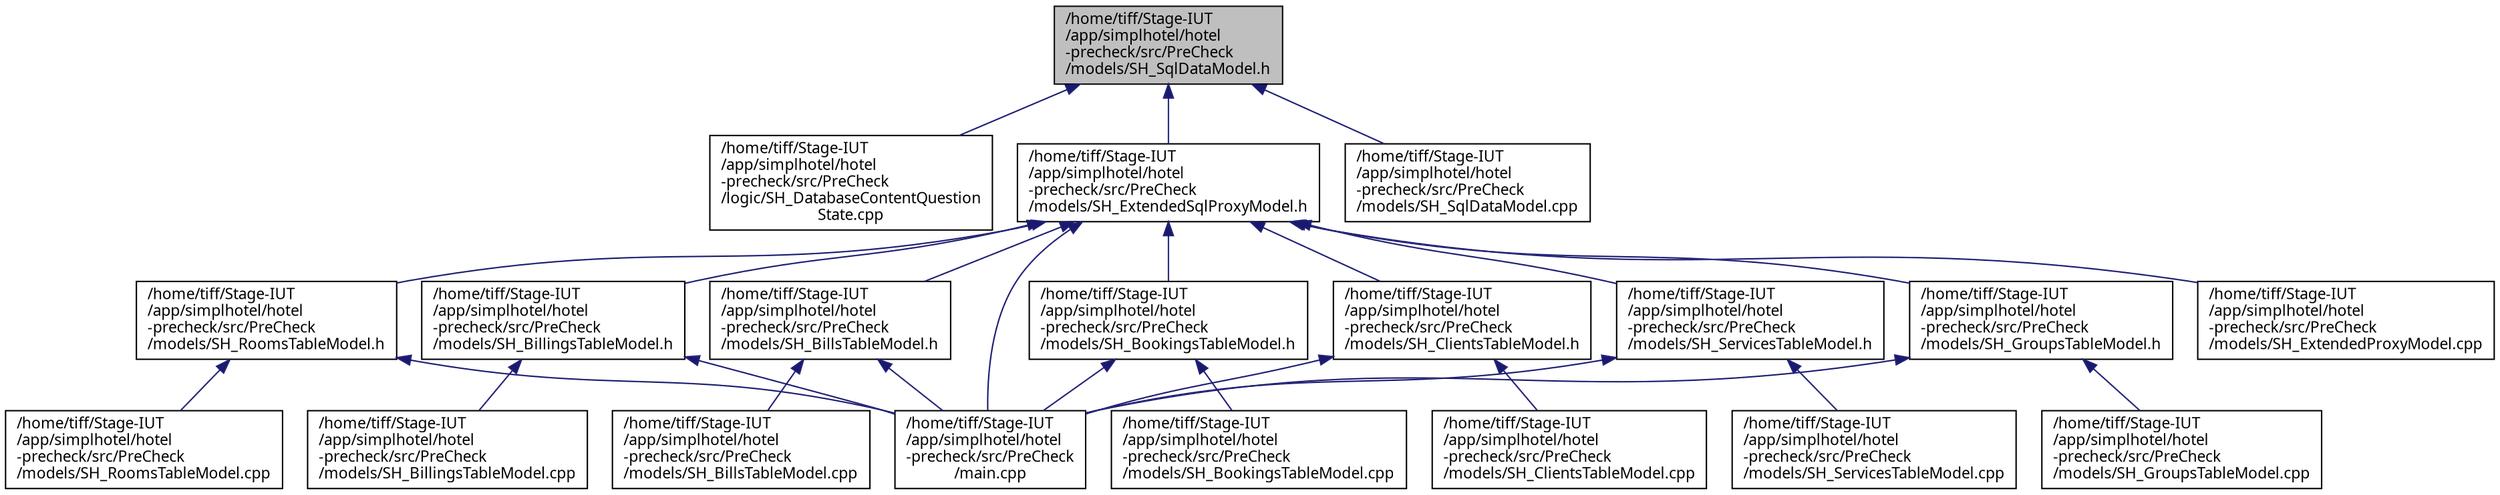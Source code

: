 digraph "/home/tiff/Stage-IUT/app/simplhotel/hotel-precheck/src/PreCheck/models/SH_SqlDataModel.h"
{
 // INTERACTIVE_SVG=YES
  bgcolor="transparent";
  edge [fontname="Verdana",fontsize="11",labelfontname="Verdana",labelfontsize="11"];
  node [fontname="Verdana",fontsize="11",shape=record];
  Node1 [label="/home/tiff/Stage-IUT\l/app/simplhotel/hotel\l-precheck/src/PreCheck\l/models/SH_SqlDataModel.h",height=0.2,width=0.4,color="black", fillcolor="grey75", style="filled" fontcolor="black"];
  Node1 -> Node2 [dir="back",color="midnightblue",fontsize="11",style="solid",fontname="Verdana"];
  Node2 [label="/home/tiff/Stage-IUT\l/app/simplhotel/hotel\l-precheck/src/PreCheck\l/logic/SH_DatabaseContentQuestion\lState.cpp",height=0.2,width=0.4,color="black",URL="$SH__DatabaseContentQuestionState_8cpp.html"];
  Node1 -> Node3 [dir="back",color="midnightblue",fontsize="11",style="solid",fontname="Verdana"];
  Node3 [label="/home/tiff/Stage-IUT\l/app/simplhotel/hotel\l-precheck/src/PreCheck\l/models/SH_ExtendedSqlProxyModel.h",height=0.2,width=0.4,color="black",URL="$SH__ExtendedSqlProxyModel_8h.html"];
  Node3 -> Node4 [dir="back",color="midnightblue",fontsize="11",style="solid",fontname="Verdana"];
  Node4 [label="/home/tiff/Stage-IUT\l/app/simplhotel/hotel\l-precheck/src/PreCheck\l/main.cpp",height=0.2,width=0.4,color="black",URL="$main_8cpp.html"];
  Node3 -> Node5 [dir="back",color="midnightblue",fontsize="11",style="solid",fontname="Verdana"];
  Node5 [label="/home/tiff/Stage-IUT\l/app/simplhotel/hotel\l-precheck/src/PreCheck\l/models/SH_RoomsTableModel.h",height=0.2,width=0.4,color="black",URL="$SH__RoomsTableModel_8h.html"];
  Node5 -> Node4 [dir="back",color="midnightblue",fontsize="11",style="solid",fontname="Verdana"];
  Node5 -> Node6 [dir="back",color="midnightblue",fontsize="11",style="solid",fontname="Verdana"];
  Node6 [label="/home/tiff/Stage-IUT\l/app/simplhotel/hotel\l-precheck/src/PreCheck\l/models/SH_RoomsTableModel.cpp",height=0.2,width=0.4,color="black",URL="$SH__RoomsTableModel_8cpp.html"];
  Node3 -> Node7 [dir="back",color="midnightblue",fontsize="11",style="solid",fontname="Verdana"];
  Node7 [label="/home/tiff/Stage-IUT\l/app/simplhotel/hotel\l-precheck/src/PreCheck\l/models/SH_BillingsTableModel.h",height=0.2,width=0.4,color="black",URL="$SH__BillingsTableModel_8h.html"];
  Node7 -> Node4 [dir="back",color="midnightblue",fontsize="11",style="solid",fontname="Verdana"];
  Node7 -> Node8 [dir="back",color="midnightblue",fontsize="11",style="solid",fontname="Verdana"];
  Node8 [label="/home/tiff/Stage-IUT\l/app/simplhotel/hotel\l-precheck/src/PreCheck\l/models/SH_BillingsTableModel.cpp",height=0.2,width=0.4,color="black",URL="$SH__BillingsTableModel_8cpp.html"];
  Node3 -> Node9 [dir="back",color="midnightblue",fontsize="11",style="solid",fontname="Verdana"];
  Node9 [label="/home/tiff/Stage-IUT\l/app/simplhotel/hotel\l-precheck/src/PreCheck\l/models/SH_BillsTableModel.h",height=0.2,width=0.4,color="black",URL="$SH__BillsTableModel_8h.html"];
  Node9 -> Node4 [dir="back",color="midnightblue",fontsize="11",style="solid",fontname="Verdana"];
  Node9 -> Node10 [dir="back",color="midnightblue",fontsize="11",style="solid",fontname="Verdana"];
  Node10 [label="/home/tiff/Stage-IUT\l/app/simplhotel/hotel\l-precheck/src/PreCheck\l/models/SH_BillsTableModel.cpp",height=0.2,width=0.4,color="black",URL="$SH__BillsTableModel_8cpp.html"];
  Node3 -> Node11 [dir="back",color="midnightblue",fontsize="11",style="solid",fontname="Verdana"];
  Node11 [label="/home/tiff/Stage-IUT\l/app/simplhotel/hotel\l-precheck/src/PreCheck\l/models/SH_BookingsTableModel.h",height=0.2,width=0.4,color="black",URL="$SH__BookingsTableModel_8h.html"];
  Node11 -> Node4 [dir="back",color="midnightblue",fontsize="11",style="solid",fontname="Verdana"];
  Node11 -> Node12 [dir="back",color="midnightblue",fontsize="11",style="solid",fontname="Verdana"];
  Node12 [label="/home/tiff/Stage-IUT\l/app/simplhotel/hotel\l-precheck/src/PreCheck\l/models/SH_BookingsTableModel.cpp",height=0.2,width=0.4,color="black",URL="$SH__BookingsTableModel_8cpp.html"];
  Node3 -> Node13 [dir="back",color="midnightblue",fontsize="11",style="solid",fontname="Verdana"];
  Node13 [label="/home/tiff/Stage-IUT\l/app/simplhotel/hotel\l-precheck/src/PreCheck\l/models/SH_ClientsTableModel.h",height=0.2,width=0.4,color="black",URL="$SH__ClientsTableModel_8h.html"];
  Node13 -> Node4 [dir="back",color="midnightblue",fontsize="11",style="solid",fontname="Verdana"];
  Node13 -> Node14 [dir="back",color="midnightblue",fontsize="11",style="solid",fontname="Verdana"];
  Node14 [label="/home/tiff/Stage-IUT\l/app/simplhotel/hotel\l-precheck/src/PreCheck\l/models/SH_ClientsTableModel.cpp",height=0.2,width=0.4,color="black",URL="$SH__ClientsTableModel_8cpp.html"];
  Node3 -> Node15 [dir="back",color="midnightblue",fontsize="11",style="solid",fontname="Verdana"];
  Node15 [label="/home/tiff/Stage-IUT\l/app/simplhotel/hotel\l-precheck/src/PreCheck\l/models/SH_ServicesTableModel.h",height=0.2,width=0.4,color="black",URL="$SH__ServicesTableModel_8h.html"];
  Node15 -> Node4 [dir="back",color="midnightblue",fontsize="11",style="solid",fontname="Verdana"];
  Node15 -> Node16 [dir="back",color="midnightblue",fontsize="11",style="solid",fontname="Verdana"];
  Node16 [label="/home/tiff/Stage-IUT\l/app/simplhotel/hotel\l-precheck/src/PreCheck\l/models/SH_ServicesTableModel.cpp",height=0.2,width=0.4,color="black",URL="$SH__ServicesTableModel_8cpp.html"];
  Node3 -> Node17 [dir="back",color="midnightblue",fontsize="11",style="solid",fontname="Verdana"];
  Node17 [label="/home/tiff/Stage-IUT\l/app/simplhotel/hotel\l-precheck/src/PreCheck\l/models/SH_GroupsTableModel.h",height=0.2,width=0.4,color="black",URL="$SH__GroupsTableModel_8h.html"];
  Node17 -> Node4 [dir="back",color="midnightblue",fontsize="11",style="solid",fontname="Verdana"];
  Node17 -> Node18 [dir="back",color="midnightblue",fontsize="11",style="solid",fontname="Verdana"];
  Node18 [label="/home/tiff/Stage-IUT\l/app/simplhotel/hotel\l-precheck/src/PreCheck\l/models/SH_GroupsTableModel.cpp",height=0.2,width=0.4,color="black",URL="$SH__GroupsTableModel_8cpp.html"];
  Node3 -> Node19 [dir="back",color="midnightblue",fontsize="11",style="solid",fontname="Verdana"];
  Node19 [label="/home/tiff/Stage-IUT\l/app/simplhotel/hotel\l-precheck/src/PreCheck\l/models/SH_ExtendedProxyModel.cpp",height=0.2,width=0.4,color="black",URL="$SH__ExtendedProxyModel_8cpp.html"];
  Node1 -> Node20 [dir="back",color="midnightblue",fontsize="11",style="solid",fontname="Verdana"];
  Node20 [label="/home/tiff/Stage-IUT\l/app/simplhotel/hotel\l-precheck/src/PreCheck\l/models/SH_SqlDataModel.cpp",height=0.2,width=0.4,color="black",URL="$SH__SqlDataModel_8cpp.html"];
}
